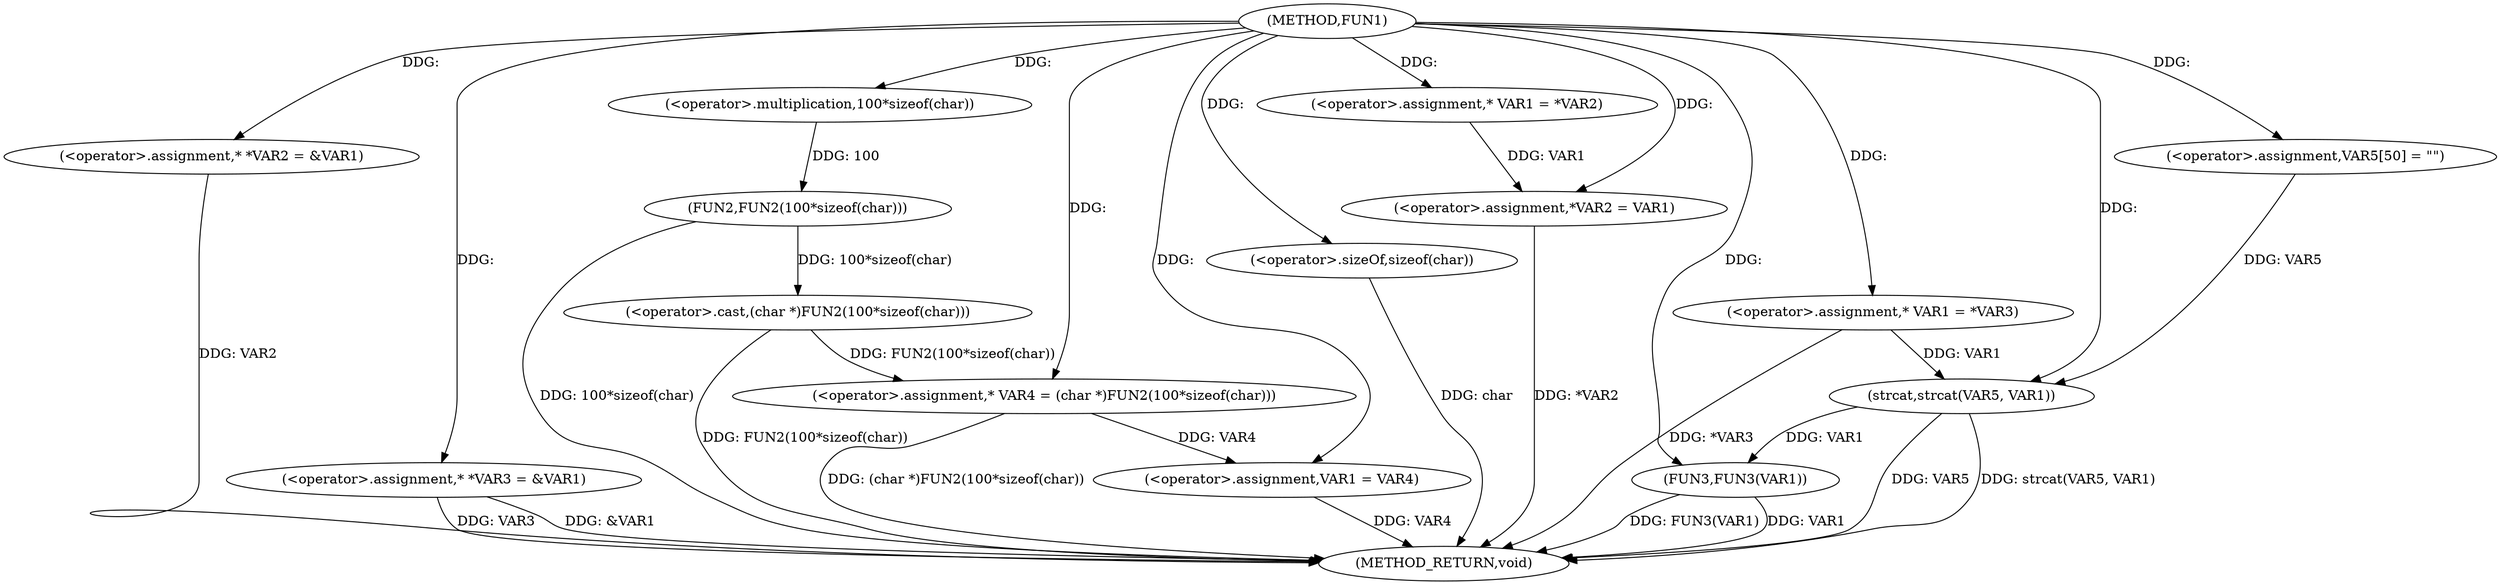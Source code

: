 digraph FUN1 {  
"1000100" [label = "(METHOD,FUN1)" ]
"1000152" [label = "(METHOD_RETURN,void)" ]
"1000104" [label = "(<operator>.assignment,* *VAR2 = &VAR1)" ]
"1000109" [label = "(<operator>.assignment,* *VAR3 = &VAR1)" ]
"1000114" [label = "(<operator>.assignment,* VAR4 = (char *)FUN2(100*sizeof(char)))" ]
"1000116" [label = "(<operator>.cast,(char *)FUN2(100*sizeof(char)))" ]
"1000118" [label = "(FUN2,FUN2(100*sizeof(char)))" ]
"1000119" [label = "(<operator>.multiplication,100*sizeof(char))" ]
"1000121" [label = "(<operator>.sizeOf,sizeof(char))" ]
"1000123" [label = "(<operator>.assignment,VAR1 = VAR4)" ]
"1000128" [label = "(<operator>.assignment,* VAR1 = *VAR2)" ]
"1000132" [label = "(<operator>.assignment,*VAR2 = VAR1)" ]
"1000138" [label = "(<operator>.assignment,* VAR1 = *VAR3)" ]
"1000144" [label = "(<operator>.assignment,VAR5[50] = \"\")" ]
"1000147" [label = "(strcat,strcat(VAR5, VAR1))" ]
"1000150" [label = "(FUN3,FUN3(VAR1))" ]
  "1000123" -> "1000152"  [ label = "DDG: VAR4"] 
  "1000150" -> "1000152"  [ label = "DDG: VAR1"] 
  "1000104" -> "1000152"  [ label = "DDG: VAR2"] 
  "1000138" -> "1000152"  [ label = "DDG: *VAR3"] 
  "1000147" -> "1000152"  [ label = "DDG: VAR5"] 
  "1000116" -> "1000152"  [ label = "DDG: FUN2(100*sizeof(char))"] 
  "1000132" -> "1000152"  [ label = "DDG: *VAR2"] 
  "1000109" -> "1000152"  [ label = "DDG: VAR3"] 
  "1000121" -> "1000152"  [ label = "DDG: char"] 
  "1000150" -> "1000152"  [ label = "DDG: FUN3(VAR1)"] 
  "1000118" -> "1000152"  [ label = "DDG: 100*sizeof(char)"] 
  "1000147" -> "1000152"  [ label = "DDG: strcat(VAR5, VAR1)"] 
  "1000109" -> "1000152"  [ label = "DDG: &VAR1"] 
  "1000114" -> "1000152"  [ label = "DDG: (char *)FUN2(100*sizeof(char))"] 
  "1000100" -> "1000104"  [ label = "DDG: "] 
  "1000100" -> "1000109"  [ label = "DDG: "] 
  "1000116" -> "1000114"  [ label = "DDG: FUN2(100*sizeof(char))"] 
  "1000100" -> "1000114"  [ label = "DDG: "] 
  "1000118" -> "1000116"  [ label = "DDG: 100*sizeof(char)"] 
  "1000119" -> "1000118"  [ label = "DDG: 100"] 
  "1000100" -> "1000119"  [ label = "DDG: "] 
  "1000100" -> "1000121"  [ label = "DDG: "] 
  "1000114" -> "1000123"  [ label = "DDG: VAR4"] 
  "1000100" -> "1000123"  [ label = "DDG: "] 
  "1000100" -> "1000128"  [ label = "DDG: "] 
  "1000128" -> "1000132"  [ label = "DDG: VAR1"] 
  "1000100" -> "1000132"  [ label = "DDG: "] 
  "1000100" -> "1000138"  [ label = "DDG: "] 
  "1000100" -> "1000144"  [ label = "DDG: "] 
  "1000144" -> "1000147"  [ label = "DDG: VAR5"] 
  "1000100" -> "1000147"  [ label = "DDG: "] 
  "1000138" -> "1000147"  [ label = "DDG: VAR1"] 
  "1000147" -> "1000150"  [ label = "DDG: VAR1"] 
  "1000100" -> "1000150"  [ label = "DDG: "] 
}
